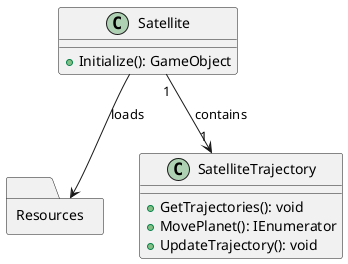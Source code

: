 @startuml name

class Satellite {
    +Initialize(): GameObject
}

class SatelliteTrajectory {
    +GetTrajectories(): void
    +MovePlanet(): IEnumerator
    +UpdateTrajectory(): void
}

folder Resources {
    
}

Satellite "1" --> "1" SatelliteTrajectory : contains
Satellite --> Resources : loads

/' Element <|-down-  Agent
Element <|-down- Building
Element <|-down- Tile
Action <-left- Element : strategy

Tile <|-down-  BuildableTile
Tile <|-down- ResourceTile
Tile <|-down- FarmTile

Building <|-down- HouseBuilding

Agent <|-down- WorkerAgent

City <-left- BoardController : contains

Controller <-right- Player : strategy
Controller <.. OtherController

GameManager "1" -left-> "1..4" Player :contains

Agent --> Inventory : contains
Building --> Inventory: contains
City -> Inventory: contains

ResourceTile -> Resource: contains '/
@enduml